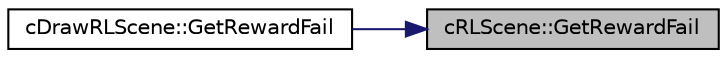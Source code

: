 digraph "cRLScene::GetRewardFail"
{
 // LATEX_PDF_SIZE
  edge [fontname="Helvetica",fontsize="10",labelfontname="Helvetica",labelfontsize="10"];
  node [fontname="Helvetica",fontsize="10",shape=record];
  rankdir="RL";
  Node1 [label="cRLScene::GetRewardFail",height=0.2,width=0.4,color="black", fillcolor="grey75", style="filled", fontcolor="black",tooltip=" "];
  Node1 -> Node2 [dir="back",color="midnightblue",fontsize="10",style="solid",fontname="Helvetica"];
  Node2 [label="cDrawRLScene::GetRewardFail",height=0.2,width=0.4,color="black", fillcolor="white", style="filled",URL="$classc_draw_r_l_scene.html#a795e62dc177e5a93fbf50a303247c342",tooltip=" "];
}
